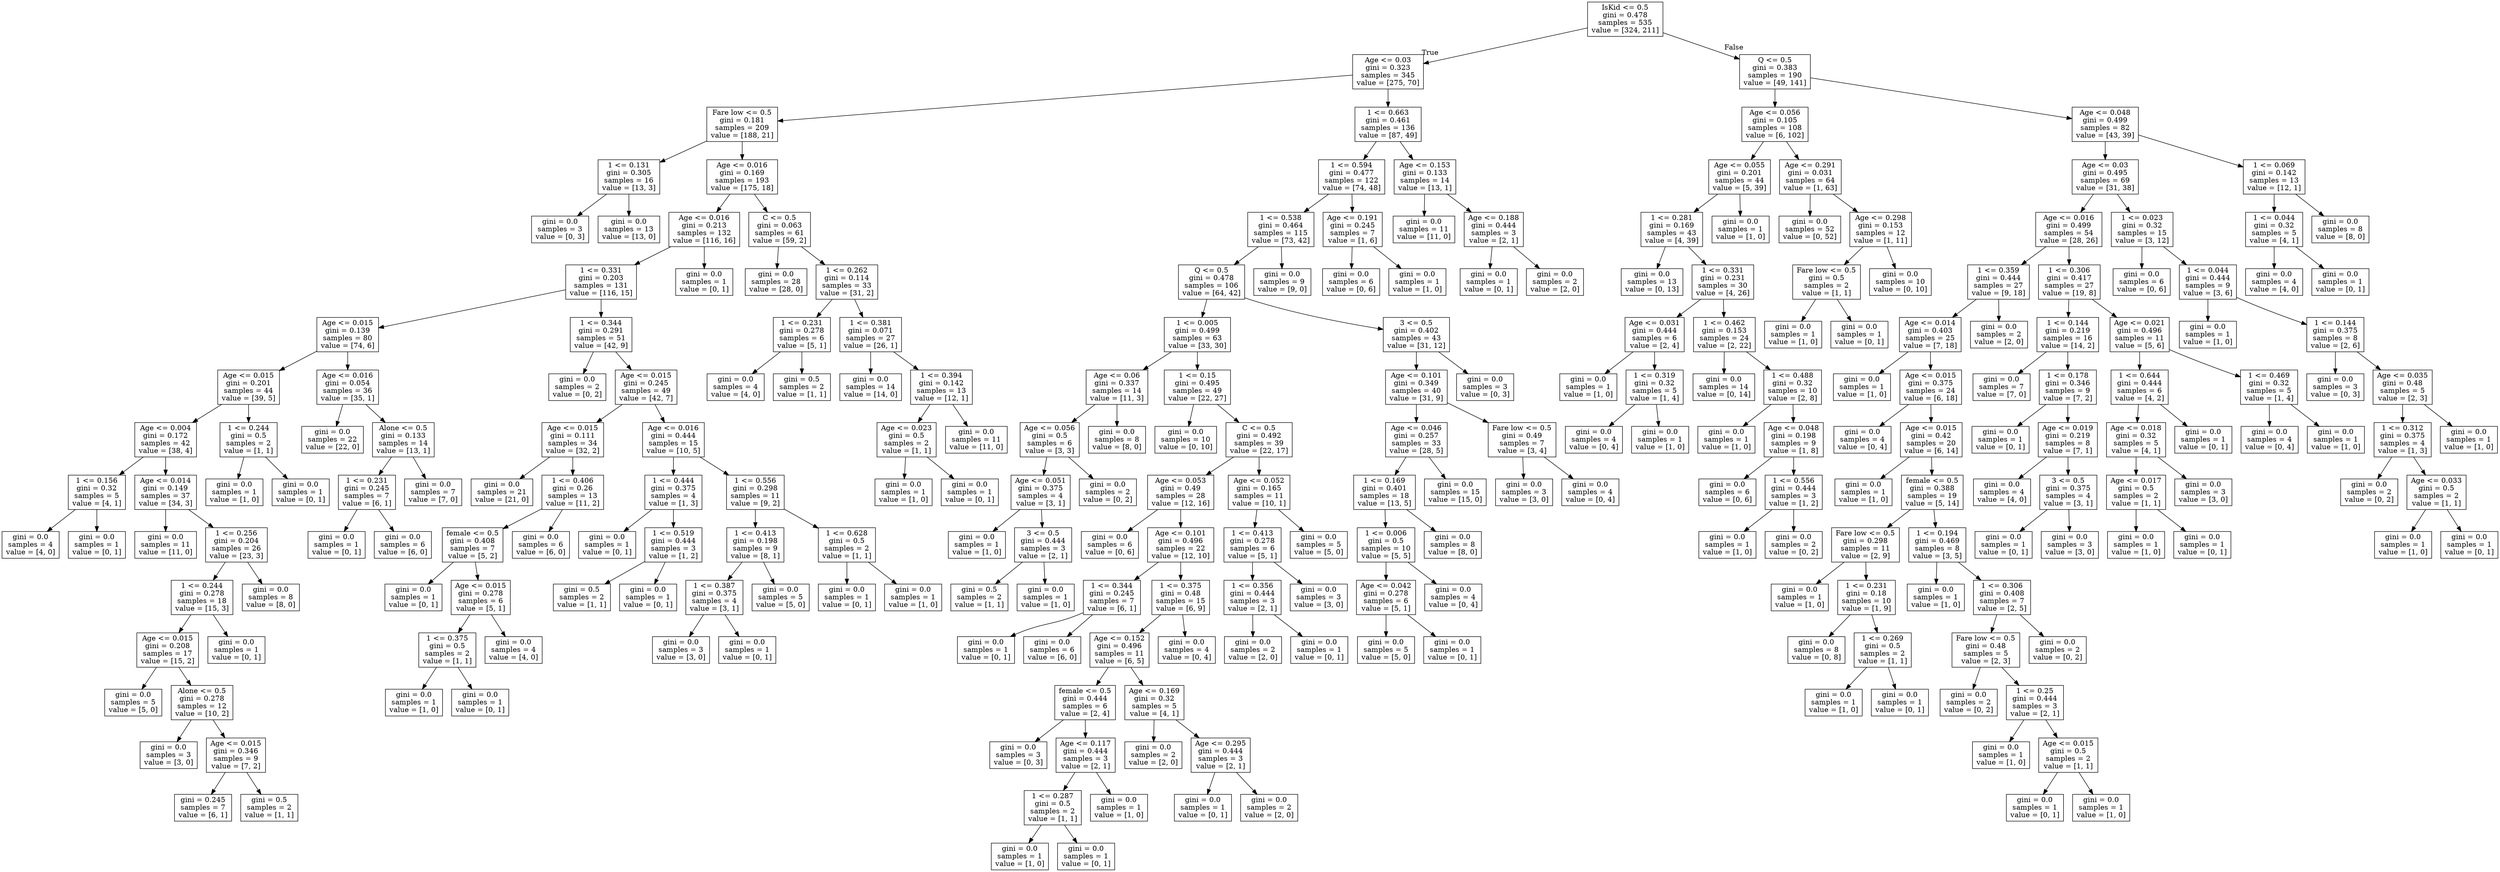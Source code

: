 digraph Tree {
node [shape=box] ;
0 [label="IsKid <= 0.5\ngini = 0.478\nsamples = 535\nvalue = [324, 211]"] ;
1 [label="Age <= 0.03\ngini = 0.323\nsamples = 345\nvalue = [275, 70]"] ;
0 -> 1 [labeldistance=2.5, labelangle=45, headlabel="True"] ;
2 [label="Fare low <= 0.5\ngini = 0.181\nsamples = 209\nvalue = [188, 21]"] ;
1 -> 2 ;
3 [label="1 <= 0.131\ngini = 0.305\nsamples = 16\nvalue = [13, 3]"] ;
2 -> 3 ;
4 [label="gini = 0.0\nsamples = 3\nvalue = [0, 3]"] ;
3 -> 4 ;
5 [label="gini = 0.0\nsamples = 13\nvalue = [13, 0]"] ;
3 -> 5 ;
6 [label="Age <= 0.016\ngini = 0.169\nsamples = 193\nvalue = [175, 18]"] ;
2 -> 6 ;
7 [label="Age <= 0.016\ngini = 0.213\nsamples = 132\nvalue = [116, 16]"] ;
6 -> 7 ;
8 [label="1 <= 0.331\ngini = 0.203\nsamples = 131\nvalue = [116, 15]"] ;
7 -> 8 ;
9 [label="Age <= 0.015\ngini = 0.139\nsamples = 80\nvalue = [74, 6]"] ;
8 -> 9 ;
10 [label="Age <= 0.015\ngini = 0.201\nsamples = 44\nvalue = [39, 5]"] ;
9 -> 10 ;
11 [label="Age <= 0.004\ngini = 0.172\nsamples = 42\nvalue = [38, 4]"] ;
10 -> 11 ;
12 [label="1 <= 0.156\ngini = 0.32\nsamples = 5\nvalue = [4, 1]"] ;
11 -> 12 ;
13 [label="gini = 0.0\nsamples = 4\nvalue = [4, 0]"] ;
12 -> 13 ;
14 [label="gini = 0.0\nsamples = 1\nvalue = [0, 1]"] ;
12 -> 14 ;
15 [label="Age <= 0.014\ngini = 0.149\nsamples = 37\nvalue = [34, 3]"] ;
11 -> 15 ;
16 [label="gini = 0.0\nsamples = 11\nvalue = [11, 0]"] ;
15 -> 16 ;
17 [label="1 <= 0.256\ngini = 0.204\nsamples = 26\nvalue = [23, 3]"] ;
15 -> 17 ;
18 [label="1 <= 0.244\ngini = 0.278\nsamples = 18\nvalue = [15, 3]"] ;
17 -> 18 ;
19 [label="Age <= 0.015\ngini = 0.208\nsamples = 17\nvalue = [15, 2]"] ;
18 -> 19 ;
20 [label="gini = 0.0\nsamples = 5\nvalue = [5, 0]"] ;
19 -> 20 ;
21 [label="Alone <= 0.5\ngini = 0.278\nsamples = 12\nvalue = [10, 2]"] ;
19 -> 21 ;
22 [label="gini = 0.0\nsamples = 3\nvalue = [3, 0]"] ;
21 -> 22 ;
23 [label="Age <= 0.015\ngini = 0.346\nsamples = 9\nvalue = [7, 2]"] ;
21 -> 23 ;
24 [label="gini = 0.245\nsamples = 7\nvalue = [6, 1]"] ;
23 -> 24 ;
25 [label="gini = 0.5\nsamples = 2\nvalue = [1, 1]"] ;
23 -> 25 ;
26 [label="gini = 0.0\nsamples = 1\nvalue = [0, 1]"] ;
18 -> 26 ;
27 [label="gini = 0.0\nsamples = 8\nvalue = [8, 0]"] ;
17 -> 27 ;
28 [label="1 <= 0.244\ngini = 0.5\nsamples = 2\nvalue = [1, 1]"] ;
10 -> 28 ;
29 [label="gini = 0.0\nsamples = 1\nvalue = [1, 0]"] ;
28 -> 29 ;
30 [label="gini = 0.0\nsamples = 1\nvalue = [0, 1]"] ;
28 -> 30 ;
31 [label="Age <= 0.016\ngini = 0.054\nsamples = 36\nvalue = [35, 1]"] ;
9 -> 31 ;
32 [label="gini = 0.0\nsamples = 22\nvalue = [22, 0]"] ;
31 -> 32 ;
33 [label="Alone <= 0.5\ngini = 0.133\nsamples = 14\nvalue = [13, 1]"] ;
31 -> 33 ;
34 [label="1 <= 0.231\ngini = 0.245\nsamples = 7\nvalue = [6, 1]"] ;
33 -> 34 ;
35 [label="gini = 0.0\nsamples = 1\nvalue = [0, 1]"] ;
34 -> 35 ;
36 [label="gini = 0.0\nsamples = 6\nvalue = [6, 0]"] ;
34 -> 36 ;
37 [label="gini = 0.0\nsamples = 7\nvalue = [7, 0]"] ;
33 -> 37 ;
38 [label="1 <= 0.344\ngini = 0.291\nsamples = 51\nvalue = [42, 9]"] ;
8 -> 38 ;
39 [label="gini = 0.0\nsamples = 2\nvalue = [0, 2]"] ;
38 -> 39 ;
40 [label="Age <= 0.015\ngini = 0.245\nsamples = 49\nvalue = [42, 7]"] ;
38 -> 40 ;
41 [label="Age <= 0.015\ngini = 0.111\nsamples = 34\nvalue = [32, 2]"] ;
40 -> 41 ;
42 [label="gini = 0.0\nsamples = 21\nvalue = [21, 0]"] ;
41 -> 42 ;
43 [label="1 <= 0.406\ngini = 0.26\nsamples = 13\nvalue = [11, 2]"] ;
41 -> 43 ;
44 [label="female <= 0.5\ngini = 0.408\nsamples = 7\nvalue = [5, 2]"] ;
43 -> 44 ;
45 [label="gini = 0.0\nsamples = 1\nvalue = [0, 1]"] ;
44 -> 45 ;
46 [label="Age <= 0.015\ngini = 0.278\nsamples = 6\nvalue = [5, 1]"] ;
44 -> 46 ;
47 [label="1 <= 0.375\ngini = 0.5\nsamples = 2\nvalue = [1, 1]"] ;
46 -> 47 ;
48 [label="gini = 0.0\nsamples = 1\nvalue = [1, 0]"] ;
47 -> 48 ;
49 [label="gini = 0.0\nsamples = 1\nvalue = [0, 1]"] ;
47 -> 49 ;
50 [label="gini = 0.0\nsamples = 4\nvalue = [4, 0]"] ;
46 -> 50 ;
51 [label="gini = 0.0\nsamples = 6\nvalue = [6, 0]"] ;
43 -> 51 ;
52 [label="Age <= 0.016\ngini = 0.444\nsamples = 15\nvalue = [10, 5]"] ;
40 -> 52 ;
53 [label="1 <= 0.444\ngini = 0.375\nsamples = 4\nvalue = [1, 3]"] ;
52 -> 53 ;
54 [label="gini = 0.0\nsamples = 1\nvalue = [0, 1]"] ;
53 -> 54 ;
55 [label="1 <= 0.519\ngini = 0.444\nsamples = 3\nvalue = [1, 2]"] ;
53 -> 55 ;
56 [label="gini = 0.5\nsamples = 2\nvalue = [1, 1]"] ;
55 -> 56 ;
57 [label="gini = 0.0\nsamples = 1\nvalue = [0, 1]"] ;
55 -> 57 ;
58 [label="1 <= 0.556\ngini = 0.298\nsamples = 11\nvalue = [9, 2]"] ;
52 -> 58 ;
59 [label="1 <= 0.413\ngini = 0.198\nsamples = 9\nvalue = [8, 1]"] ;
58 -> 59 ;
60 [label="1 <= 0.387\ngini = 0.375\nsamples = 4\nvalue = [3, 1]"] ;
59 -> 60 ;
61 [label="gini = 0.0\nsamples = 3\nvalue = [3, 0]"] ;
60 -> 61 ;
62 [label="gini = 0.0\nsamples = 1\nvalue = [0, 1]"] ;
60 -> 62 ;
63 [label="gini = 0.0\nsamples = 5\nvalue = [5, 0]"] ;
59 -> 63 ;
64 [label="1 <= 0.628\ngini = 0.5\nsamples = 2\nvalue = [1, 1]"] ;
58 -> 64 ;
65 [label="gini = 0.0\nsamples = 1\nvalue = [0, 1]"] ;
64 -> 65 ;
66 [label="gini = 0.0\nsamples = 1\nvalue = [1, 0]"] ;
64 -> 66 ;
67 [label="gini = 0.0\nsamples = 1\nvalue = [0, 1]"] ;
7 -> 67 ;
68 [label="C <= 0.5\ngini = 0.063\nsamples = 61\nvalue = [59, 2]"] ;
6 -> 68 ;
69 [label="gini = 0.0\nsamples = 28\nvalue = [28, 0]"] ;
68 -> 69 ;
70 [label="1 <= 0.262\ngini = 0.114\nsamples = 33\nvalue = [31, 2]"] ;
68 -> 70 ;
71 [label="1 <= 0.231\ngini = 0.278\nsamples = 6\nvalue = [5, 1]"] ;
70 -> 71 ;
72 [label="gini = 0.0\nsamples = 4\nvalue = [4, 0]"] ;
71 -> 72 ;
73 [label="gini = 0.5\nsamples = 2\nvalue = [1, 1]"] ;
71 -> 73 ;
74 [label="1 <= 0.381\ngini = 0.071\nsamples = 27\nvalue = [26, 1]"] ;
70 -> 74 ;
75 [label="gini = 0.0\nsamples = 14\nvalue = [14, 0]"] ;
74 -> 75 ;
76 [label="1 <= 0.394\ngini = 0.142\nsamples = 13\nvalue = [12, 1]"] ;
74 -> 76 ;
77 [label="Age <= 0.023\ngini = 0.5\nsamples = 2\nvalue = [1, 1]"] ;
76 -> 77 ;
78 [label="gini = 0.0\nsamples = 1\nvalue = [1, 0]"] ;
77 -> 78 ;
79 [label="gini = 0.0\nsamples = 1\nvalue = [0, 1]"] ;
77 -> 79 ;
80 [label="gini = 0.0\nsamples = 11\nvalue = [11, 0]"] ;
76 -> 80 ;
81 [label="1 <= 0.663\ngini = 0.461\nsamples = 136\nvalue = [87, 49]"] ;
1 -> 81 ;
82 [label="1 <= 0.594\ngini = 0.477\nsamples = 122\nvalue = [74, 48]"] ;
81 -> 82 ;
83 [label="1 <= 0.538\ngini = 0.464\nsamples = 115\nvalue = [73, 42]"] ;
82 -> 83 ;
84 [label="Q <= 0.5\ngini = 0.478\nsamples = 106\nvalue = [64, 42]"] ;
83 -> 84 ;
85 [label="1 <= 0.005\ngini = 0.499\nsamples = 63\nvalue = [33, 30]"] ;
84 -> 85 ;
86 [label="Age <= 0.06\ngini = 0.337\nsamples = 14\nvalue = [11, 3]"] ;
85 -> 86 ;
87 [label="Age <= 0.056\ngini = 0.5\nsamples = 6\nvalue = [3, 3]"] ;
86 -> 87 ;
88 [label="Age <= 0.051\ngini = 0.375\nsamples = 4\nvalue = [3, 1]"] ;
87 -> 88 ;
89 [label="gini = 0.0\nsamples = 1\nvalue = [1, 0]"] ;
88 -> 89 ;
90 [label="3 <= 0.5\ngini = 0.444\nsamples = 3\nvalue = [2, 1]"] ;
88 -> 90 ;
91 [label="gini = 0.5\nsamples = 2\nvalue = [1, 1]"] ;
90 -> 91 ;
92 [label="gini = 0.0\nsamples = 1\nvalue = [1, 0]"] ;
90 -> 92 ;
93 [label="gini = 0.0\nsamples = 2\nvalue = [0, 2]"] ;
87 -> 93 ;
94 [label="gini = 0.0\nsamples = 8\nvalue = [8, 0]"] ;
86 -> 94 ;
95 [label="1 <= 0.15\ngini = 0.495\nsamples = 49\nvalue = [22, 27]"] ;
85 -> 95 ;
96 [label="gini = 0.0\nsamples = 10\nvalue = [0, 10]"] ;
95 -> 96 ;
97 [label="C <= 0.5\ngini = 0.492\nsamples = 39\nvalue = [22, 17]"] ;
95 -> 97 ;
98 [label="Age <= 0.053\ngini = 0.49\nsamples = 28\nvalue = [12, 16]"] ;
97 -> 98 ;
99 [label="gini = 0.0\nsamples = 6\nvalue = [0, 6]"] ;
98 -> 99 ;
100 [label="Age <= 0.101\ngini = 0.496\nsamples = 22\nvalue = [12, 10]"] ;
98 -> 100 ;
101 [label="1 <= 0.344\ngini = 0.245\nsamples = 7\nvalue = [6, 1]"] ;
100 -> 101 ;
102 [label="gini = 0.0\nsamples = 1\nvalue = [0, 1]"] ;
101 -> 102 ;
103 [label="gini = 0.0\nsamples = 6\nvalue = [6, 0]"] ;
101 -> 103 ;
104 [label="1 <= 0.375\ngini = 0.48\nsamples = 15\nvalue = [6, 9]"] ;
100 -> 104 ;
105 [label="Age <= 0.152\ngini = 0.496\nsamples = 11\nvalue = [6, 5]"] ;
104 -> 105 ;
106 [label="female <= 0.5\ngini = 0.444\nsamples = 6\nvalue = [2, 4]"] ;
105 -> 106 ;
107 [label="gini = 0.0\nsamples = 3\nvalue = [0, 3]"] ;
106 -> 107 ;
108 [label="Age <= 0.117\ngini = 0.444\nsamples = 3\nvalue = [2, 1]"] ;
106 -> 108 ;
109 [label="1 <= 0.287\ngini = 0.5\nsamples = 2\nvalue = [1, 1]"] ;
108 -> 109 ;
110 [label="gini = 0.0\nsamples = 1\nvalue = [1, 0]"] ;
109 -> 110 ;
111 [label="gini = 0.0\nsamples = 1\nvalue = [0, 1]"] ;
109 -> 111 ;
112 [label="gini = 0.0\nsamples = 1\nvalue = [1, 0]"] ;
108 -> 112 ;
113 [label="Age <= 0.169\ngini = 0.32\nsamples = 5\nvalue = [4, 1]"] ;
105 -> 113 ;
114 [label="gini = 0.0\nsamples = 2\nvalue = [2, 0]"] ;
113 -> 114 ;
115 [label="Age <= 0.295\ngini = 0.444\nsamples = 3\nvalue = [2, 1]"] ;
113 -> 115 ;
116 [label="gini = 0.0\nsamples = 1\nvalue = [0, 1]"] ;
115 -> 116 ;
117 [label="gini = 0.0\nsamples = 2\nvalue = [2, 0]"] ;
115 -> 117 ;
118 [label="gini = 0.0\nsamples = 4\nvalue = [0, 4]"] ;
104 -> 118 ;
119 [label="Age <= 0.052\ngini = 0.165\nsamples = 11\nvalue = [10, 1]"] ;
97 -> 119 ;
120 [label="1 <= 0.413\ngini = 0.278\nsamples = 6\nvalue = [5, 1]"] ;
119 -> 120 ;
121 [label="1 <= 0.356\ngini = 0.444\nsamples = 3\nvalue = [2, 1]"] ;
120 -> 121 ;
122 [label="gini = 0.0\nsamples = 2\nvalue = [2, 0]"] ;
121 -> 122 ;
123 [label="gini = 0.0\nsamples = 1\nvalue = [0, 1]"] ;
121 -> 123 ;
124 [label="gini = 0.0\nsamples = 3\nvalue = [3, 0]"] ;
120 -> 124 ;
125 [label="gini = 0.0\nsamples = 5\nvalue = [5, 0]"] ;
119 -> 125 ;
126 [label="3 <= 0.5\ngini = 0.402\nsamples = 43\nvalue = [31, 12]"] ;
84 -> 126 ;
127 [label="Age <= 0.101\ngini = 0.349\nsamples = 40\nvalue = [31, 9]"] ;
126 -> 127 ;
128 [label="Age <= 0.046\ngini = 0.257\nsamples = 33\nvalue = [28, 5]"] ;
127 -> 128 ;
129 [label="1 <= 0.169\ngini = 0.401\nsamples = 18\nvalue = [13, 5]"] ;
128 -> 129 ;
130 [label="1 <= 0.006\ngini = 0.5\nsamples = 10\nvalue = [5, 5]"] ;
129 -> 130 ;
131 [label="Age <= 0.042\ngini = 0.278\nsamples = 6\nvalue = [5, 1]"] ;
130 -> 131 ;
132 [label="gini = 0.0\nsamples = 5\nvalue = [5, 0]"] ;
131 -> 132 ;
133 [label="gini = 0.0\nsamples = 1\nvalue = [0, 1]"] ;
131 -> 133 ;
134 [label="gini = 0.0\nsamples = 4\nvalue = [0, 4]"] ;
130 -> 134 ;
135 [label="gini = 0.0\nsamples = 8\nvalue = [8, 0]"] ;
129 -> 135 ;
136 [label="gini = 0.0\nsamples = 15\nvalue = [15, 0]"] ;
128 -> 136 ;
137 [label="Fare low <= 0.5\ngini = 0.49\nsamples = 7\nvalue = [3, 4]"] ;
127 -> 137 ;
138 [label="gini = 0.0\nsamples = 3\nvalue = [3, 0]"] ;
137 -> 138 ;
139 [label="gini = 0.0\nsamples = 4\nvalue = [0, 4]"] ;
137 -> 139 ;
140 [label="gini = 0.0\nsamples = 3\nvalue = [0, 3]"] ;
126 -> 140 ;
141 [label="gini = 0.0\nsamples = 9\nvalue = [9, 0]"] ;
83 -> 141 ;
142 [label="Age <= 0.191\ngini = 0.245\nsamples = 7\nvalue = [1, 6]"] ;
82 -> 142 ;
143 [label="gini = 0.0\nsamples = 6\nvalue = [0, 6]"] ;
142 -> 143 ;
144 [label="gini = 0.0\nsamples = 1\nvalue = [1, 0]"] ;
142 -> 144 ;
145 [label="Age <= 0.153\ngini = 0.133\nsamples = 14\nvalue = [13, 1]"] ;
81 -> 145 ;
146 [label="gini = 0.0\nsamples = 11\nvalue = [11, 0]"] ;
145 -> 146 ;
147 [label="Age <= 0.188\ngini = 0.444\nsamples = 3\nvalue = [2, 1]"] ;
145 -> 147 ;
148 [label="gini = 0.0\nsamples = 1\nvalue = [0, 1]"] ;
147 -> 148 ;
149 [label="gini = 0.0\nsamples = 2\nvalue = [2, 0]"] ;
147 -> 149 ;
150 [label="Q <= 0.5\ngini = 0.383\nsamples = 190\nvalue = [49, 141]"] ;
0 -> 150 [labeldistance=2.5, labelangle=-45, headlabel="False"] ;
151 [label="Age <= 0.056\ngini = 0.105\nsamples = 108\nvalue = [6, 102]"] ;
150 -> 151 ;
152 [label="Age <= 0.055\ngini = 0.201\nsamples = 44\nvalue = [5, 39]"] ;
151 -> 152 ;
153 [label="1 <= 0.281\ngini = 0.169\nsamples = 43\nvalue = [4, 39]"] ;
152 -> 153 ;
154 [label="gini = 0.0\nsamples = 13\nvalue = [0, 13]"] ;
153 -> 154 ;
155 [label="1 <= 0.331\ngini = 0.231\nsamples = 30\nvalue = [4, 26]"] ;
153 -> 155 ;
156 [label="Age <= 0.031\ngini = 0.444\nsamples = 6\nvalue = [2, 4]"] ;
155 -> 156 ;
157 [label="gini = 0.0\nsamples = 1\nvalue = [1, 0]"] ;
156 -> 157 ;
158 [label="1 <= 0.319\ngini = 0.32\nsamples = 5\nvalue = [1, 4]"] ;
156 -> 158 ;
159 [label="gini = 0.0\nsamples = 4\nvalue = [0, 4]"] ;
158 -> 159 ;
160 [label="gini = 0.0\nsamples = 1\nvalue = [1, 0]"] ;
158 -> 160 ;
161 [label="1 <= 0.462\ngini = 0.153\nsamples = 24\nvalue = [2, 22]"] ;
155 -> 161 ;
162 [label="gini = 0.0\nsamples = 14\nvalue = [0, 14]"] ;
161 -> 162 ;
163 [label="1 <= 0.488\ngini = 0.32\nsamples = 10\nvalue = [2, 8]"] ;
161 -> 163 ;
164 [label="gini = 0.0\nsamples = 1\nvalue = [1, 0]"] ;
163 -> 164 ;
165 [label="Age <= 0.048\ngini = 0.198\nsamples = 9\nvalue = [1, 8]"] ;
163 -> 165 ;
166 [label="gini = 0.0\nsamples = 6\nvalue = [0, 6]"] ;
165 -> 166 ;
167 [label="1 <= 0.556\ngini = 0.444\nsamples = 3\nvalue = [1, 2]"] ;
165 -> 167 ;
168 [label="gini = 0.0\nsamples = 1\nvalue = [1, 0]"] ;
167 -> 168 ;
169 [label="gini = 0.0\nsamples = 2\nvalue = [0, 2]"] ;
167 -> 169 ;
170 [label="gini = 0.0\nsamples = 1\nvalue = [1, 0]"] ;
152 -> 170 ;
171 [label="Age <= 0.291\ngini = 0.031\nsamples = 64\nvalue = [1, 63]"] ;
151 -> 171 ;
172 [label="gini = 0.0\nsamples = 52\nvalue = [0, 52]"] ;
171 -> 172 ;
173 [label="Age <= 0.298\ngini = 0.153\nsamples = 12\nvalue = [1, 11]"] ;
171 -> 173 ;
174 [label="Fare low <= 0.5\ngini = 0.5\nsamples = 2\nvalue = [1, 1]"] ;
173 -> 174 ;
175 [label="gini = 0.0\nsamples = 1\nvalue = [1, 0]"] ;
174 -> 175 ;
176 [label="gini = 0.0\nsamples = 1\nvalue = [0, 1]"] ;
174 -> 176 ;
177 [label="gini = 0.0\nsamples = 10\nvalue = [0, 10]"] ;
173 -> 177 ;
178 [label="Age <= 0.048\ngini = 0.499\nsamples = 82\nvalue = [43, 39]"] ;
150 -> 178 ;
179 [label="Age <= 0.03\ngini = 0.495\nsamples = 69\nvalue = [31, 38]"] ;
178 -> 179 ;
180 [label="Age <= 0.016\ngini = 0.499\nsamples = 54\nvalue = [28, 26]"] ;
179 -> 180 ;
181 [label="1 <= 0.359\ngini = 0.444\nsamples = 27\nvalue = [9, 18]"] ;
180 -> 181 ;
182 [label="Age <= 0.014\ngini = 0.403\nsamples = 25\nvalue = [7, 18]"] ;
181 -> 182 ;
183 [label="gini = 0.0\nsamples = 1\nvalue = [1, 0]"] ;
182 -> 183 ;
184 [label="Age <= 0.015\ngini = 0.375\nsamples = 24\nvalue = [6, 18]"] ;
182 -> 184 ;
185 [label="gini = 0.0\nsamples = 4\nvalue = [0, 4]"] ;
184 -> 185 ;
186 [label="Age <= 0.015\ngini = 0.42\nsamples = 20\nvalue = [6, 14]"] ;
184 -> 186 ;
187 [label="gini = 0.0\nsamples = 1\nvalue = [1, 0]"] ;
186 -> 187 ;
188 [label="female <= 0.5\ngini = 0.388\nsamples = 19\nvalue = [5, 14]"] ;
186 -> 188 ;
189 [label="Fare low <= 0.5\ngini = 0.298\nsamples = 11\nvalue = [2, 9]"] ;
188 -> 189 ;
190 [label="gini = 0.0\nsamples = 1\nvalue = [1, 0]"] ;
189 -> 190 ;
191 [label="1 <= 0.231\ngini = 0.18\nsamples = 10\nvalue = [1, 9]"] ;
189 -> 191 ;
192 [label="gini = 0.0\nsamples = 8\nvalue = [0, 8]"] ;
191 -> 192 ;
193 [label="1 <= 0.269\ngini = 0.5\nsamples = 2\nvalue = [1, 1]"] ;
191 -> 193 ;
194 [label="gini = 0.0\nsamples = 1\nvalue = [1, 0]"] ;
193 -> 194 ;
195 [label="gini = 0.0\nsamples = 1\nvalue = [0, 1]"] ;
193 -> 195 ;
196 [label="1 <= 0.194\ngini = 0.469\nsamples = 8\nvalue = [3, 5]"] ;
188 -> 196 ;
197 [label="gini = 0.0\nsamples = 1\nvalue = [1, 0]"] ;
196 -> 197 ;
198 [label="1 <= 0.306\ngini = 0.408\nsamples = 7\nvalue = [2, 5]"] ;
196 -> 198 ;
199 [label="Fare low <= 0.5\ngini = 0.48\nsamples = 5\nvalue = [2, 3]"] ;
198 -> 199 ;
200 [label="gini = 0.0\nsamples = 2\nvalue = [0, 2]"] ;
199 -> 200 ;
201 [label="1 <= 0.25\ngini = 0.444\nsamples = 3\nvalue = [2, 1]"] ;
199 -> 201 ;
202 [label="gini = 0.0\nsamples = 1\nvalue = [1, 0]"] ;
201 -> 202 ;
203 [label="Age <= 0.015\ngini = 0.5\nsamples = 2\nvalue = [1, 1]"] ;
201 -> 203 ;
204 [label="gini = 0.0\nsamples = 1\nvalue = [0, 1]"] ;
203 -> 204 ;
205 [label="gini = 0.0\nsamples = 1\nvalue = [1, 0]"] ;
203 -> 205 ;
206 [label="gini = 0.0\nsamples = 2\nvalue = [0, 2]"] ;
198 -> 206 ;
207 [label="gini = 0.0\nsamples = 2\nvalue = [2, 0]"] ;
181 -> 207 ;
208 [label="1 <= 0.306\ngini = 0.417\nsamples = 27\nvalue = [19, 8]"] ;
180 -> 208 ;
209 [label="1 <= 0.144\ngini = 0.219\nsamples = 16\nvalue = [14, 2]"] ;
208 -> 209 ;
210 [label="gini = 0.0\nsamples = 7\nvalue = [7, 0]"] ;
209 -> 210 ;
211 [label="1 <= 0.178\ngini = 0.346\nsamples = 9\nvalue = [7, 2]"] ;
209 -> 211 ;
212 [label="gini = 0.0\nsamples = 1\nvalue = [0, 1]"] ;
211 -> 212 ;
213 [label="Age <= 0.019\ngini = 0.219\nsamples = 8\nvalue = [7, 1]"] ;
211 -> 213 ;
214 [label="gini = 0.0\nsamples = 4\nvalue = [4, 0]"] ;
213 -> 214 ;
215 [label="3 <= 0.5\ngini = 0.375\nsamples = 4\nvalue = [3, 1]"] ;
213 -> 215 ;
216 [label="gini = 0.0\nsamples = 1\nvalue = [0, 1]"] ;
215 -> 216 ;
217 [label="gini = 0.0\nsamples = 3\nvalue = [3, 0]"] ;
215 -> 217 ;
218 [label="Age <= 0.021\ngini = 0.496\nsamples = 11\nvalue = [5, 6]"] ;
208 -> 218 ;
219 [label="1 <= 0.644\ngini = 0.444\nsamples = 6\nvalue = [4, 2]"] ;
218 -> 219 ;
220 [label="Age <= 0.018\ngini = 0.32\nsamples = 5\nvalue = [4, 1]"] ;
219 -> 220 ;
221 [label="Age <= 0.017\ngini = 0.5\nsamples = 2\nvalue = [1, 1]"] ;
220 -> 221 ;
222 [label="gini = 0.0\nsamples = 1\nvalue = [1, 0]"] ;
221 -> 222 ;
223 [label="gini = 0.0\nsamples = 1\nvalue = [0, 1]"] ;
221 -> 223 ;
224 [label="gini = 0.0\nsamples = 3\nvalue = [3, 0]"] ;
220 -> 224 ;
225 [label="gini = 0.0\nsamples = 1\nvalue = [0, 1]"] ;
219 -> 225 ;
226 [label="1 <= 0.469\ngini = 0.32\nsamples = 5\nvalue = [1, 4]"] ;
218 -> 226 ;
227 [label="gini = 0.0\nsamples = 4\nvalue = [0, 4]"] ;
226 -> 227 ;
228 [label="gini = 0.0\nsamples = 1\nvalue = [1, 0]"] ;
226 -> 228 ;
229 [label="1 <= 0.023\ngini = 0.32\nsamples = 15\nvalue = [3, 12]"] ;
179 -> 229 ;
230 [label="gini = 0.0\nsamples = 6\nvalue = [0, 6]"] ;
229 -> 230 ;
231 [label="1 <= 0.044\ngini = 0.444\nsamples = 9\nvalue = [3, 6]"] ;
229 -> 231 ;
232 [label="gini = 0.0\nsamples = 1\nvalue = [1, 0]"] ;
231 -> 232 ;
233 [label="1 <= 0.144\ngini = 0.375\nsamples = 8\nvalue = [2, 6]"] ;
231 -> 233 ;
234 [label="gini = 0.0\nsamples = 3\nvalue = [0, 3]"] ;
233 -> 234 ;
235 [label="Age <= 0.035\ngini = 0.48\nsamples = 5\nvalue = [2, 3]"] ;
233 -> 235 ;
236 [label="1 <= 0.312\ngini = 0.375\nsamples = 4\nvalue = [1, 3]"] ;
235 -> 236 ;
237 [label="gini = 0.0\nsamples = 2\nvalue = [0, 2]"] ;
236 -> 237 ;
238 [label="Age <= 0.033\ngini = 0.5\nsamples = 2\nvalue = [1, 1]"] ;
236 -> 238 ;
239 [label="gini = 0.0\nsamples = 1\nvalue = [1, 0]"] ;
238 -> 239 ;
240 [label="gini = 0.0\nsamples = 1\nvalue = [0, 1]"] ;
238 -> 240 ;
241 [label="gini = 0.0\nsamples = 1\nvalue = [1, 0]"] ;
235 -> 241 ;
242 [label="1 <= 0.069\ngini = 0.142\nsamples = 13\nvalue = [12, 1]"] ;
178 -> 242 ;
243 [label="1 <= 0.044\ngini = 0.32\nsamples = 5\nvalue = [4, 1]"] ;
242 -> 243 ;
244 [label="gini = 0.0\nsamples = 4\nvalue = [4, 0]"] ;
243 -> 244 ;
245 [label="gini = 0.0\nsamples = 1\nvalue = [0, 1]"] ;
243 -> 245 ;
246 [label="gini = 0.0\nsamples = 8\nvalue = [8, 0]"] ;
242 -> 246 ;
}